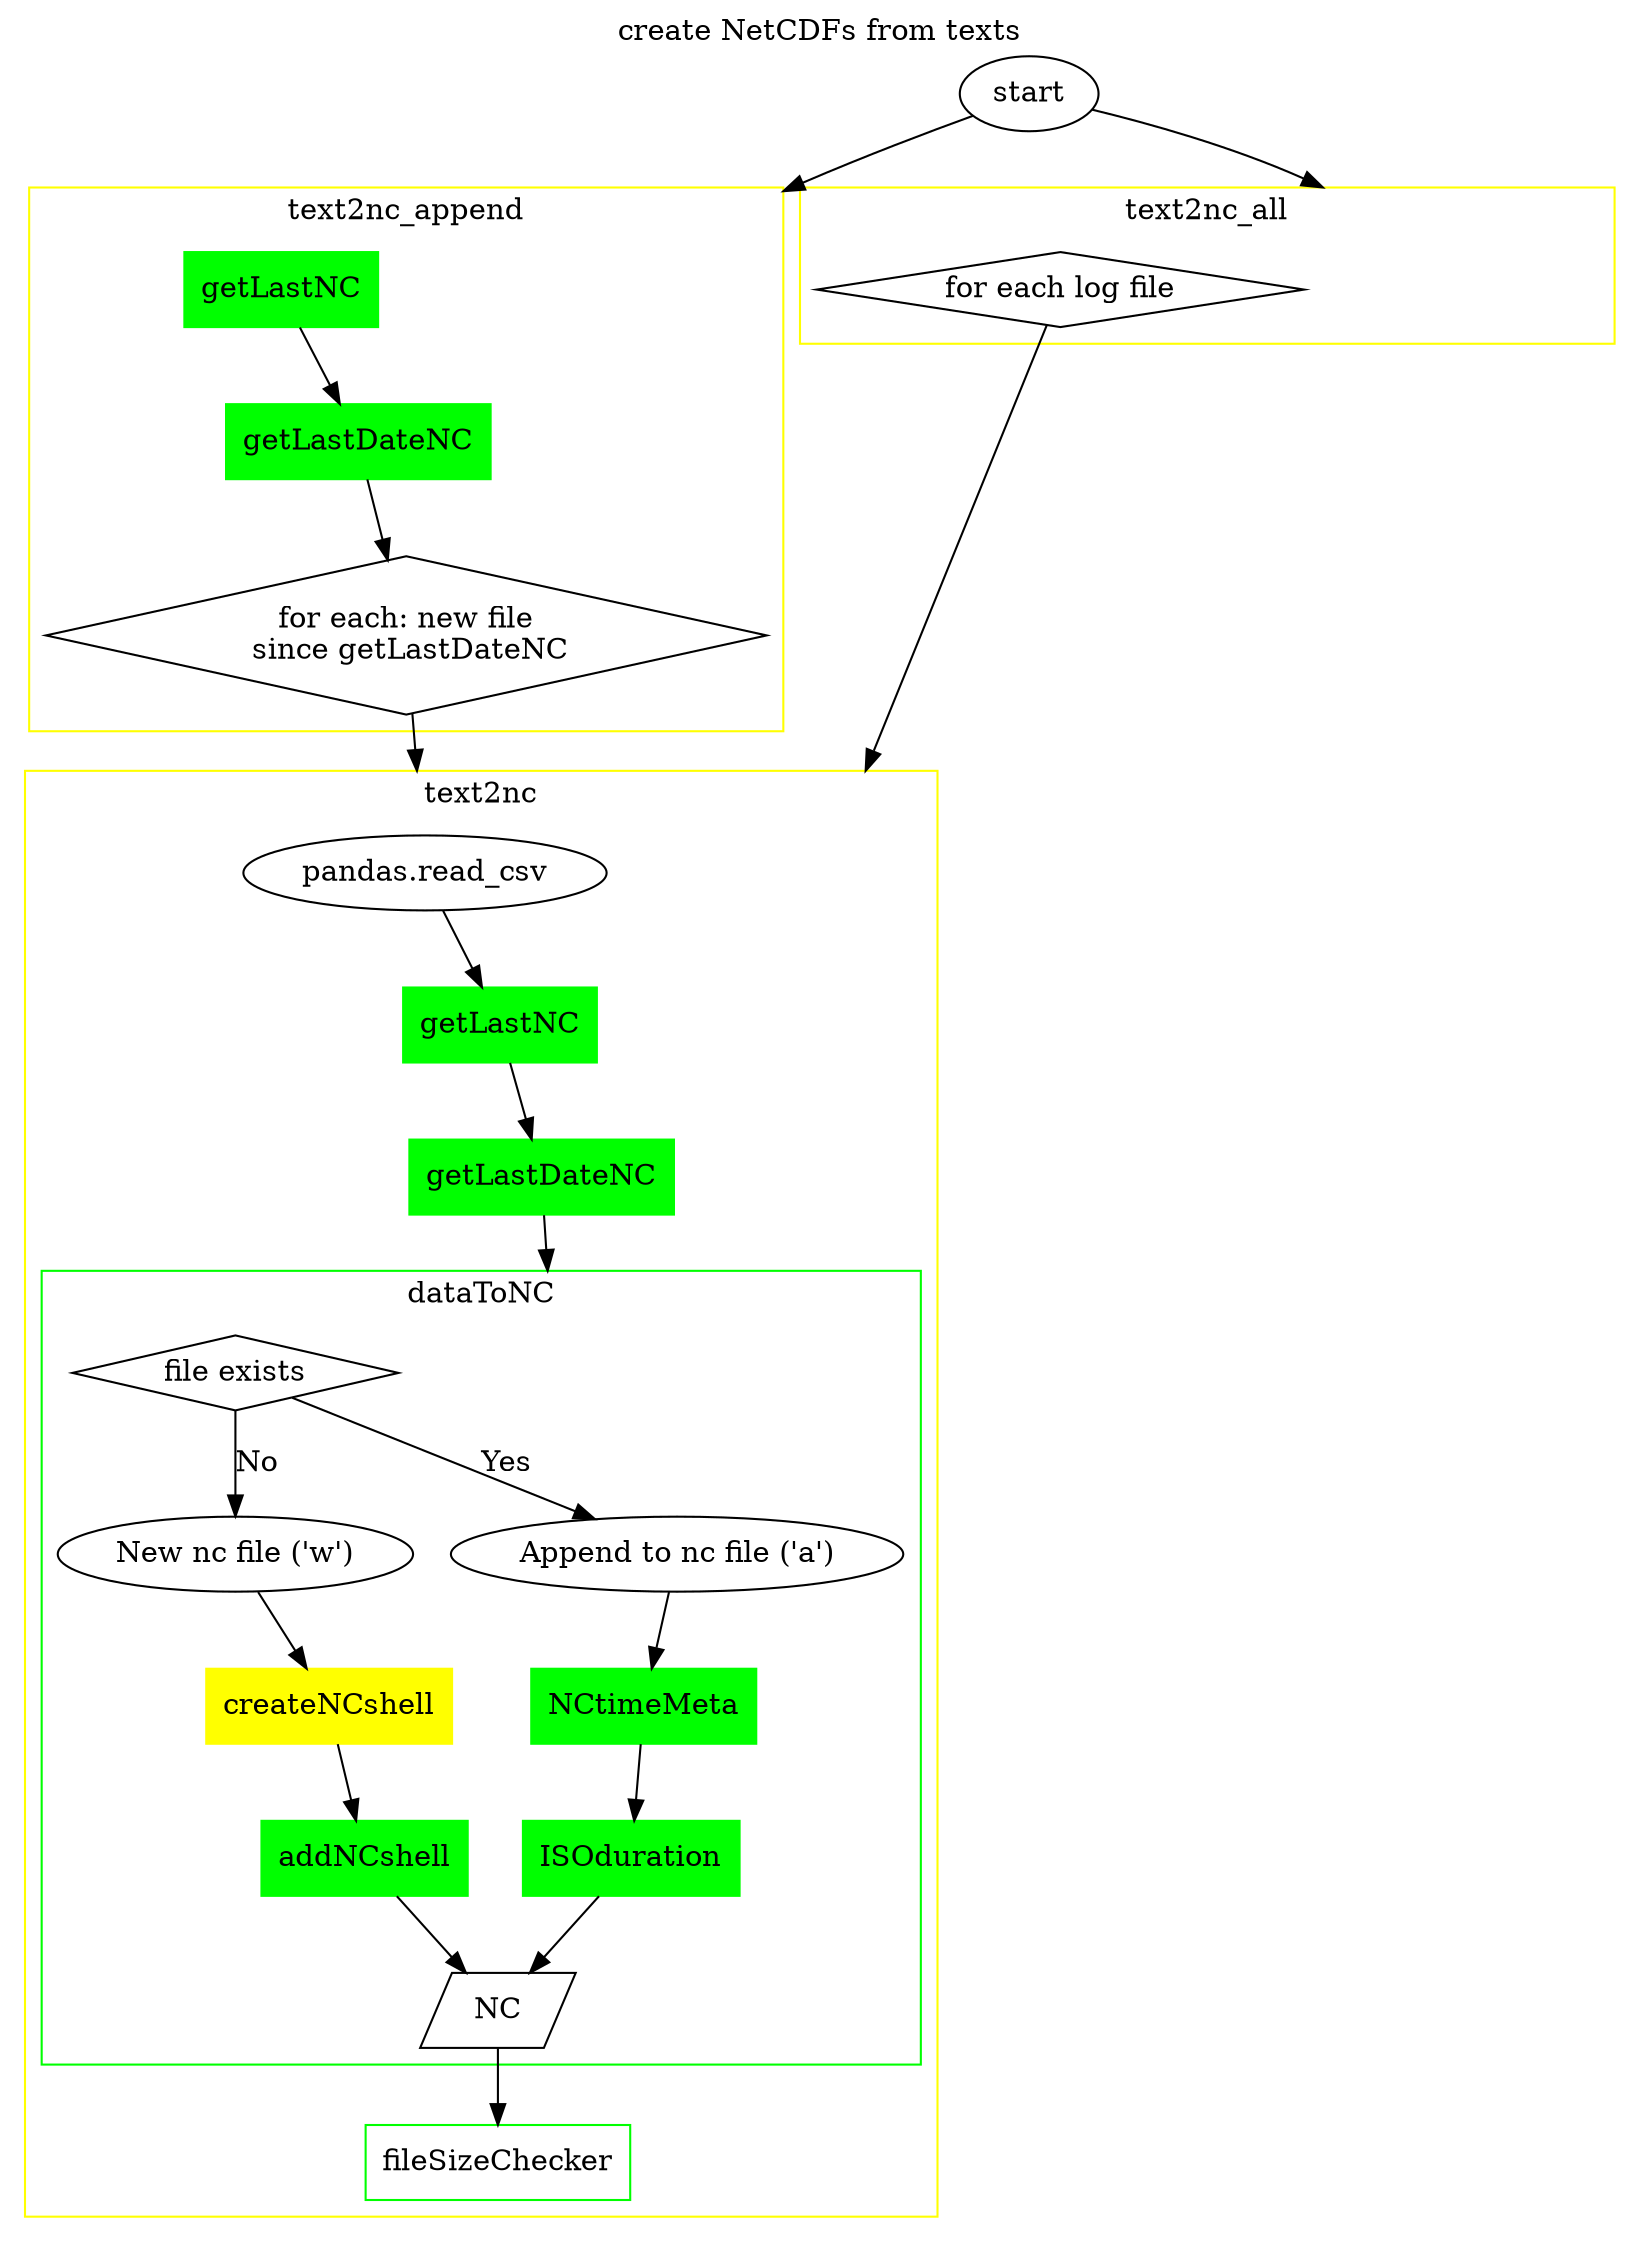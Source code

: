 digraph Workflow {
  labelloc="t";
  label="create NetCDFs from texts"
  compound=true;
  start -> text2nc_all[lhead=cluster__text2nc_all];
  start -> text2nc_append[lhead=cluster__text2nc_append];

  subgraph cluster__text2nc_all {
    label="text2nc_all" shape=box color=yellow href="#sccoos.SCCOOS.text2nc_all"
    text2nc_all [style="invis"];
    forall [shape=diamond, label="for each log file"];
  }

  subgraph cluster__text2nc_append {
    label="text2nc_append" shape=box color=yellow href="#sccoos.SCCOOS.text2nc_append"
    text2nc_append [style="invis"];
    getLastNC [shape=box,style=filled, color=green];
    getLastDateNC [ shape=box,style=filled, color=green];
    getLastNC -> getLastDateNC;
    foreach [shape=diamond, label="for each: new file\n since getLastDateNC"];
    getLastDateNC -> foreach;
  }

  forall -> text2nc [lhead=cluster__text2nc];
  foreach -> "pandas.read_csv"[lhead=cluster__text2nc];
  subgraph cluster__text2nc {
    label="text2nc" color=yellow shape=box
    text2nc [style="invis"];
    "pandas.read_csv";
    getLastNC2 [label="getLastNC", shape=box,style=filled, color=green];
    "pandas.read_csv"-> getLastNC2;
    getLastDateNC2 [label="getLastDateNC", shape=box,style=filled, color=green];
    getLastNC2 -> getLastDateNC2 ;
    fileSizeChecker [shape=box, color=green];

    subgraph cluster__dataToNC {
      label="dataToNC" color=green shape=box
      dataToNC [style="invis"];
      isfile [shape=diamond, label="file exists"];
      isfile -> newNC [label="No"];
      newNC [label="New nc file ('w')"];
      newNC -> createNCshell;
      createNCshell [shape=box,style=filled, color=yellow];
      createNCshell -> addNCshell;
      addNCshell [shape=box,style=filled, color=green, href="#sccoos.SCCOOS.addNCshell"];
      addNCshell -> NC;
      isfile -> appdNC [label="Yes"];
      appdNC [label="Append to nc file ('a')"];
      appdNC -> NCtimeMeta;
      NCtimeMeta [shape=box,style=filled, color=green];
      NCtimeMeta -> ISOduration;
      ISOduration [shape=box,style=filled, color=green];
      ISOduration -> NC;
      NC [shape=parallelogram];
    }

  }
    NC -> fileSizeChecker;
    getLastDateNC2 -> dataToNC[lhead=cluster__dataToNC] ;
}
